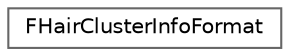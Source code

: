 digraph "Graphical Class Hierarchy"
{
 // INTERACTIVE_SVG=YES
 // LATEX_PDF_SIZE
  bgcolor="transparent";
  edge [fontname=Helvetica,fontsize=10,labelfontname=Helvetica,labelfontsize=10];
  node [fontname=Helvetica,fontsize=10,shape=box,height=0.2,width=0.4];
  rankdir="LR";
  Node0 [id="Node000000",label="FHairClusterInfoFormat",height=0.2,width=0.4,color="grey40", fillcolor="white", style="filled",URL="$d9/ddc/structFHairClusterInfoFormat.html",tooltip=" "];
}
